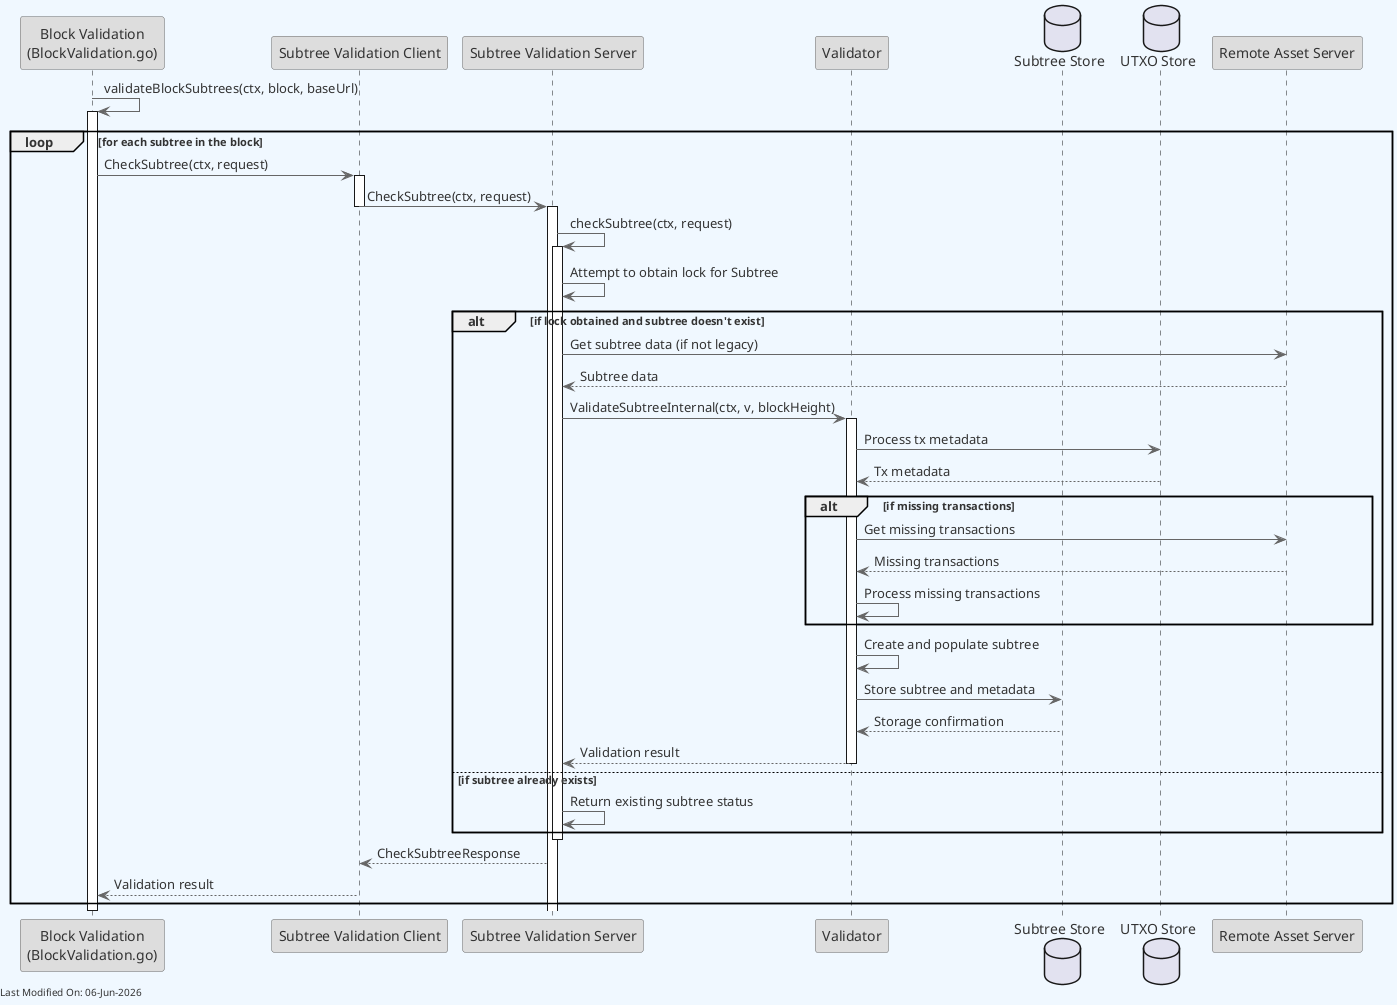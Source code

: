 @startuml
skinparam backgroundColor #F0F8FF
skinparam defaultFontColor #333333
skinparam arrowColor #666666

' Define borders for all elements
skinparam entity {
  BorderColor #666666
  BackgroundColor #DDDDDD
}

skinparam control {
  BorderColor #666666
  BackgroundColor #DDDDDD
}

skinparam participant {
  BorderColor #666666
  BackgroundColor #DDDDDD
}



participant "Block Validation\n(BlockValidation.go)" as BV
participant "Subtree Validation Client" as SVC
participant "Subtree Validation Server" as SVS
participant "Validator" as Validator
database "Subtree Store" as SubtreeStore
database "UTXO Store" as UTXOStore
participant "Remote Asset Server" as RemoteServer

BV -> BV: validateBlockSubtrees(ctx, block, baseUrl)
activate BV

loop for each subtree in the block
    BV -> SVC: CheckSubtree(ctx, request)
    activate SVC
    SVC -> SVS: CheckSubtree(ctx, request)
    deactivate SVC
    activate SVS

    SVS -> SVS: checkSubtree(ctx, request)
    activate SVS

    SVS -> SVS: Attempt to obtain lock for Subtree

    alt if lock obtained and subtree doesn't exist
        SVS -> RemoteServer: Get subtree data (if not legacy)
        RemoteServer --> SVS: Subtree data

        SVS -> Validator: ValidateSubtreeInternal(ctx, v, blockHeight)
        activate Validator

        Validator -> UTXOStore: Process tx metadata
        UTXOStore --> Validator: Tx metadata

        alt if missing transactions
            Validator -> RemoteServer: Get missing transactions
            RemoteServer --> Validator: Missing transactions
            Validator -> Validator: Process missing transactions
        end

        Validator -> Validator: Create and populate subtree
        Validator -> SubtreeStore: Store subtree and metadata
        SubtreeStore --> Validator: Storage confirmation

        Validator --> SVS: Validation result
        deactivate Validator
    else if subtree already exists
        SVS -> SVS: Return existing subtree status
    end

    deactivate SVS
    SVS --> SVC: CheckSubtreeResponse
    SVC --> BV: Validation result
end

deactivate BV

left footer Last Modified On: %date("dd-MMM-yyyy")
@enduml
